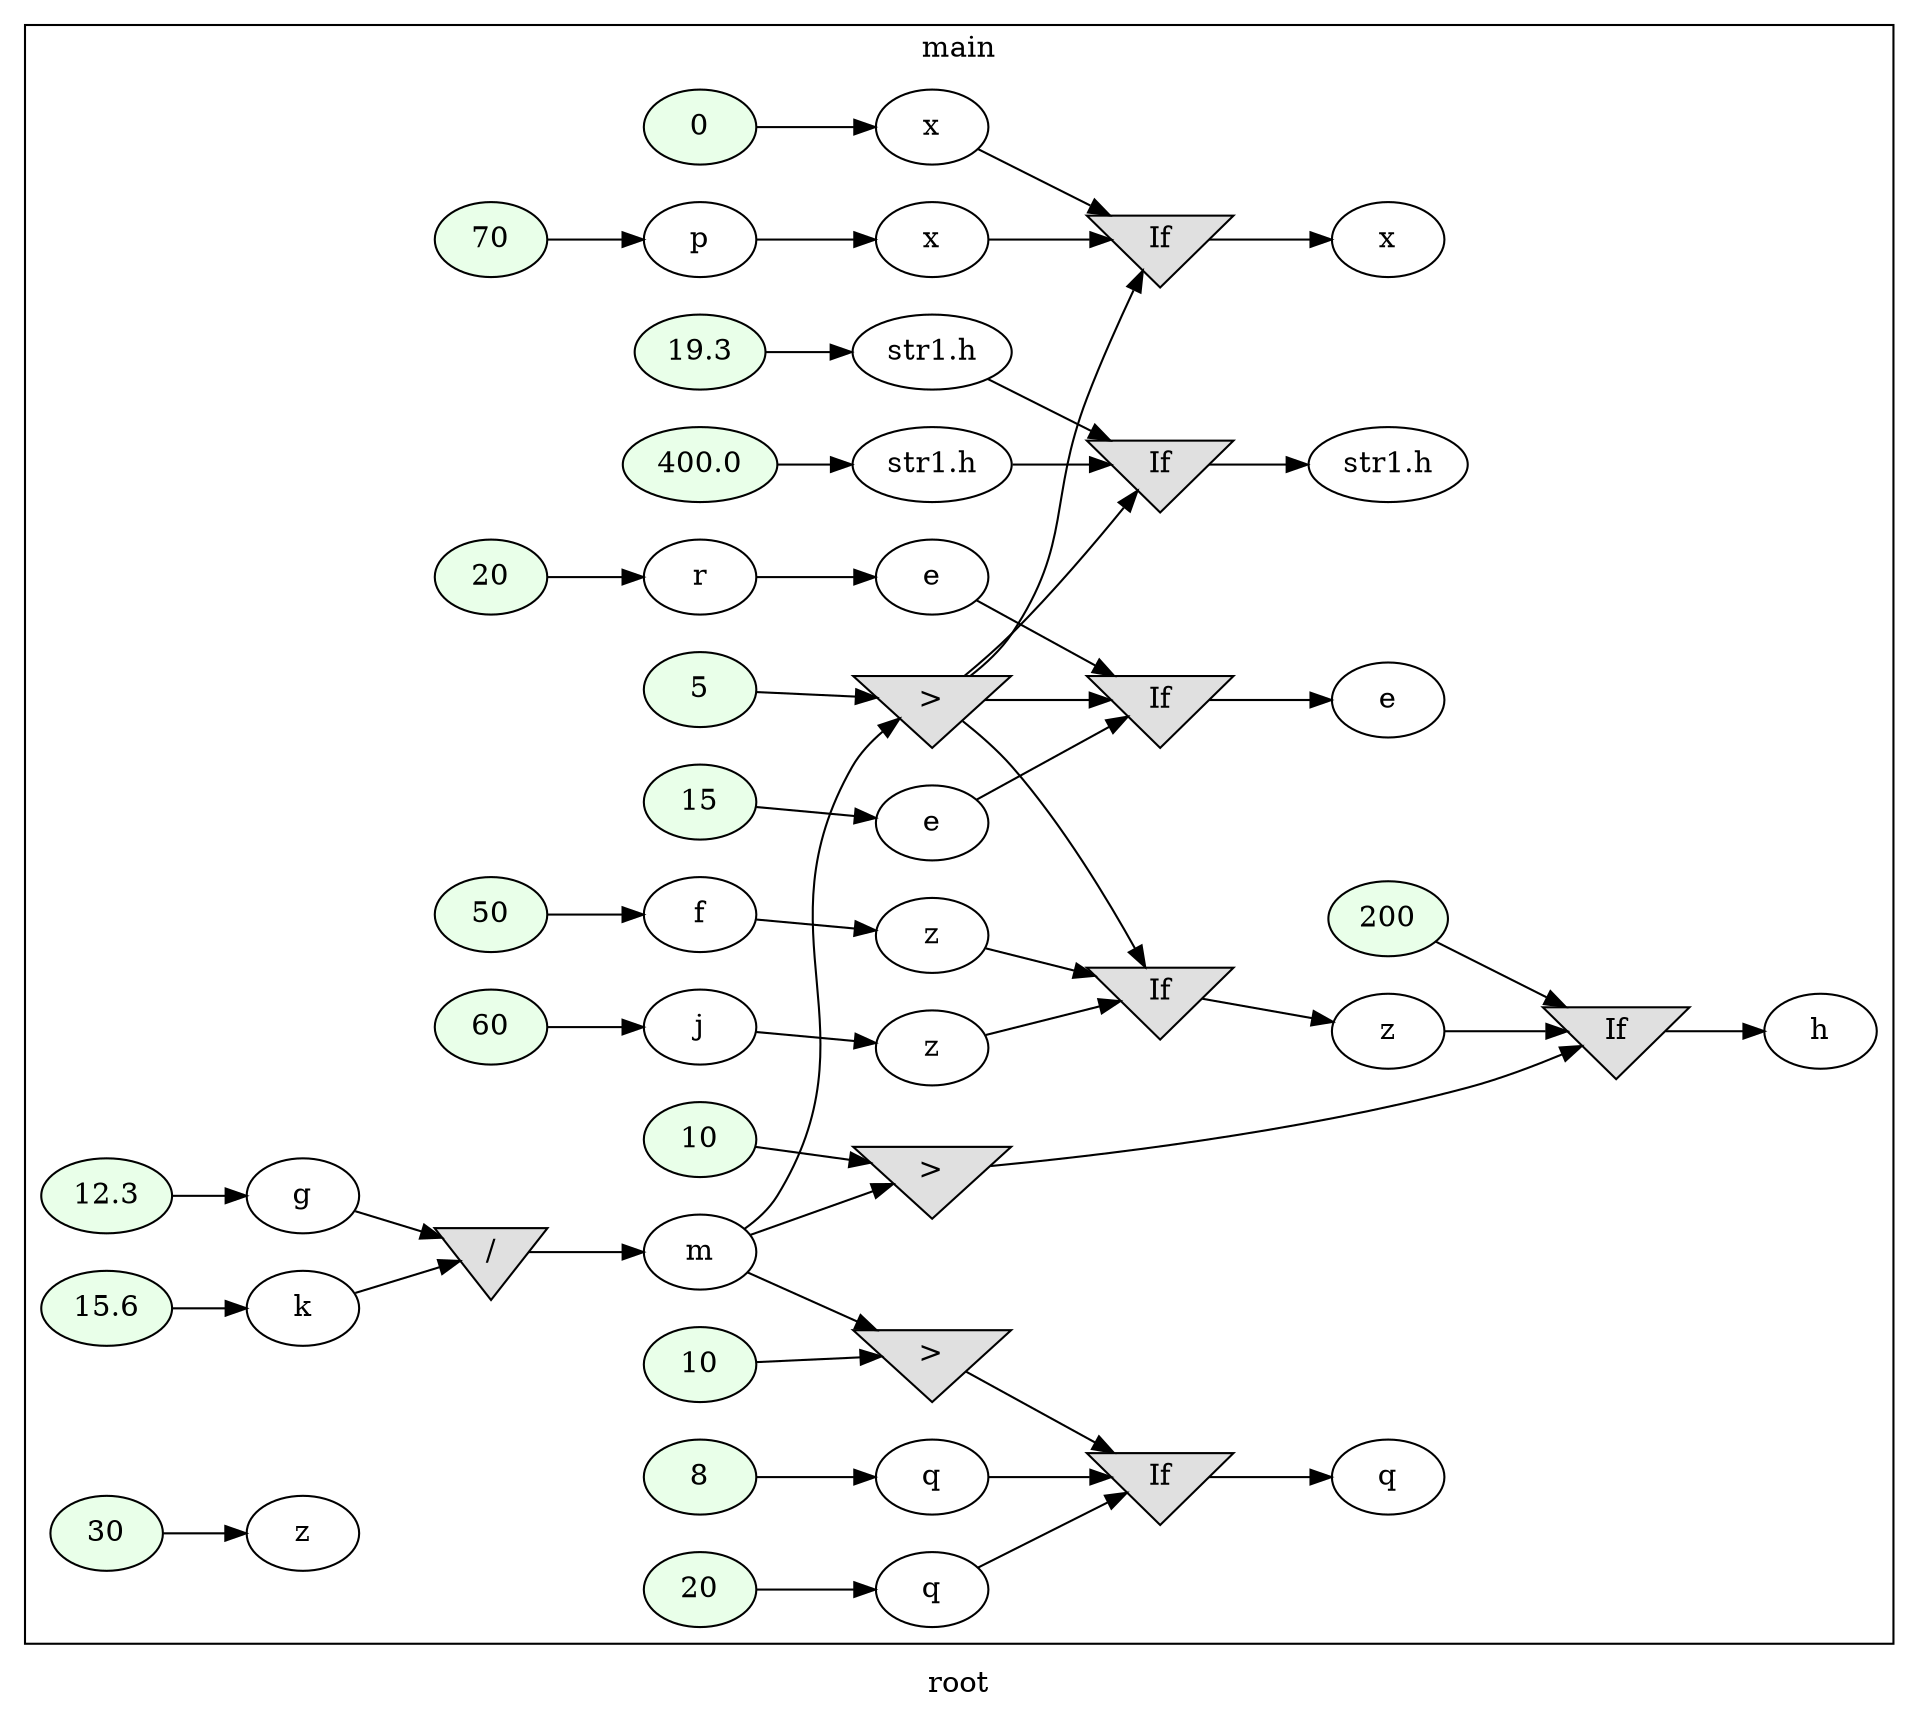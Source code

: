 digraph G
{
rankdir=LR;
label = "root";
subgraph cluster_1 {
label = "main";
parent = "G";
startinglines = "2_8_8";
	node_000003 [ label = "19.3", style=filled, fillcolor="#E9FFE9", startinglines=10 ]
	node_000004 [ label = "str1.h", startingline=10 ]
	node_000005 [ label = "12.3", style=filled, fillcolor="#E9FFE9", startinglines=13 ]
	node_000006 [ label = "g", startingline=13 ]
	node_000007 [ label = "15.6", style=filled, fillcolor="#E9FFE9", startinglines=13 ]
	node_000008 [ label = "k", startingline=13 ]
	node_000009 [ label = "/", shape=invtriangle, style=filled, fillcolor="#E0E0E0", startinglines=15 ]
	node_000010 [ label = "m", startingline=15 ]
	node_000011 [ label = "15", style=filled, fillcolor="#E9FFE9", startinglines=18 ]
	node_000012 [ label = "e", startingline=18 ]
	node_000013 [ label = "0", style=filled, fillcolor="#E9FFE9", startinglines=18 ]
	node_000014 [ label = "x", startingline=18 ]
	node_000015 [ label = "30", style=filled, fillcolor="#E9FFE9", startinglines=19 ]
	node_000016 [ label = "z", startingline=19 ]
	node_000017 [ label = "50", style=filled, fillcolor="#E9FFE9", startinglines=20 ]
	node_000018 [ label = "f", startingline=20 ]
	node_000019 [ label = "60", style=filled, fillcolor="#E9FFE9", startinglines=21 ]
	node_000020 [ label = "j", startingline=21 ]
	node_000021 [ label = "70", style=filled, fillcolor="#E9FFE9", startinglines=22 ]
	node_000022 [ label = "p", startingline=22 ]
	node_000023 [ label = "5", style=filled, fillcolor="#E9FFE9", startinglines=24 ]
	node_000024 [ label = ">", shape=invtriangle, style=filled, fillcolor="#E0E0E0", startinglines=24 ]
	node_000025 [ label = "z", startingline=26 ]
	node_000026 [ label = "x", startingline=27 ]
	node_000027 [ label = "400.0", style=filled, fillcolor="#E9FFE9", startinglines=28 ]
	node_000028 [ label = "str1.h", startingline=28 ]
	node_000029 [ label = "z", startingline=32 ]
	node_000030 [ label = "20", style=filled, fillcolor="#E9FFE9", startinglines=33 ]
	node_000031 [ label = "r", startingline=33 ]
	node_000032 [ label = "e", startingline=34 ]
	node_000033 [ label = "If", shape=invtriangle, style=filled, fillcolor="#E0E0E0", startinglines=34 ]
	node_000034 [ label = "z", startingline=34 ]
	node_000035 [ label = "If", shape=invtriangle, style=filled, fillcolor="#E0E0E0", startinglines=34 ]
	node_000036 [ label = "x", startingline=34 ]
	node_000037 [ label = "If", shape=invtriangle, style=filled, fillcolor="#E0E0E0", startinglines=34 ]
	node_000038 [ label = "str1.h", startingline=34 ]
	node_000039 [ label = "If", shape=invtriangle, style=filled, fillcolor="#E0E0E0", startinglines=34 ]
	node_000040 [ label = "e", startingline=34 ]
	node_000041 [ label = "8", style=filled, fillcolor="#E9FFE9", startinglines=37 ]
	node_000042 [ label = "q", startingline=37 ]
	node_000043 [ label = "10", style=filled, fillcolor="#E9FFE9", startinglines=38 ]
	node_000044 [ label = ">", shape=invtriangle, style=filled, fillcolor="#E0E0E0", startinglines=38 ]
	node_000045 [ label = "20", style=filled, fillcolor="#E9FFE9", startinglines=39 ]
	node_000046 [ label = "q", startingline=39 ]
	node_000047 [ label = "If", shape=invtriangle, style=filled, fillcolor="#E0E0E0", startinglines=39 ]
	node_000048 [ label = "q", startingline=39 ]
	node_000049 [ label = "200", style=filled, fillcolor="#E9FFE9", startinglines=41 ]
	node_000050 [ label = "10", style=filled, fillcolor="#E9FFE9", startinglines=41 ]
	node_000051 [ label = ">", shape=invtriangle, style=filled, fillcolor="#E0E0E0", startinglines=41 ]
	node_000052 [ label = "If", shape=invtriangle, style=filled, fillcolor="#E0E0E0", startinglines=41 ]
	node_000053 [ label = "h", startingline=41 ]
}
	node_000003 -> node_000004
	node_000004 -> node_000037
	node_000005 -> node_000006
	node_000006 -> node_000009
	node_000007 -> node_000008
	node_000008 -> node_000009
	node_000009 -> node_000010
	node_000010 -> node_000024
	node_000010 -> node_000044
	node_000010 -> node_000051
	node_000011 -> node_000012
	node_000012 -> node_000039
	node_000013 -> node_000014
	node_000014 -> node_000035
	node_000015 -> node_000016
	node_000017 -> node_000018
	node_000018 -> node_000025
	node_000019 -> node_000020
	node_000020 -> node_000029
	node_000021 -> node_000022
	node_000022 -> node_000026
	node_000023 -> node_000024
	node_000024 -> node_000033
	node_000024 -> node_000035
	node_000024 -> node_000037
	node_000024 -> node_000039
	node_000025 -> node_000033
	node_000026 -> node_000035
	node_000027 -> node_000028
	node_000028 -> node_000037
	node_000029 -> node_000033
	node_000030 -> node_000031
	node_000031 -> node_000032
	node_000032 -> node_000039
	node_000033 -> node_000034
	node_000034 -> node_000052
	node_000035 -> node_000036
	node_000037 -> node_000038
	node_000039 -> node_000040
	node_000041 -> node_000042
	node_000042 -> node_000047
	node_000043 -> node_000044
	node_000044 -> node_000047
	node_000045 -> node_000046
	node_000046 -> node_000047
	node_000047 -> node_000048
	node_000049 -> node_000052
	node_000050 -> node_000051
	node_000051 -> node_000052
	node_000052 -> node_000053
}
